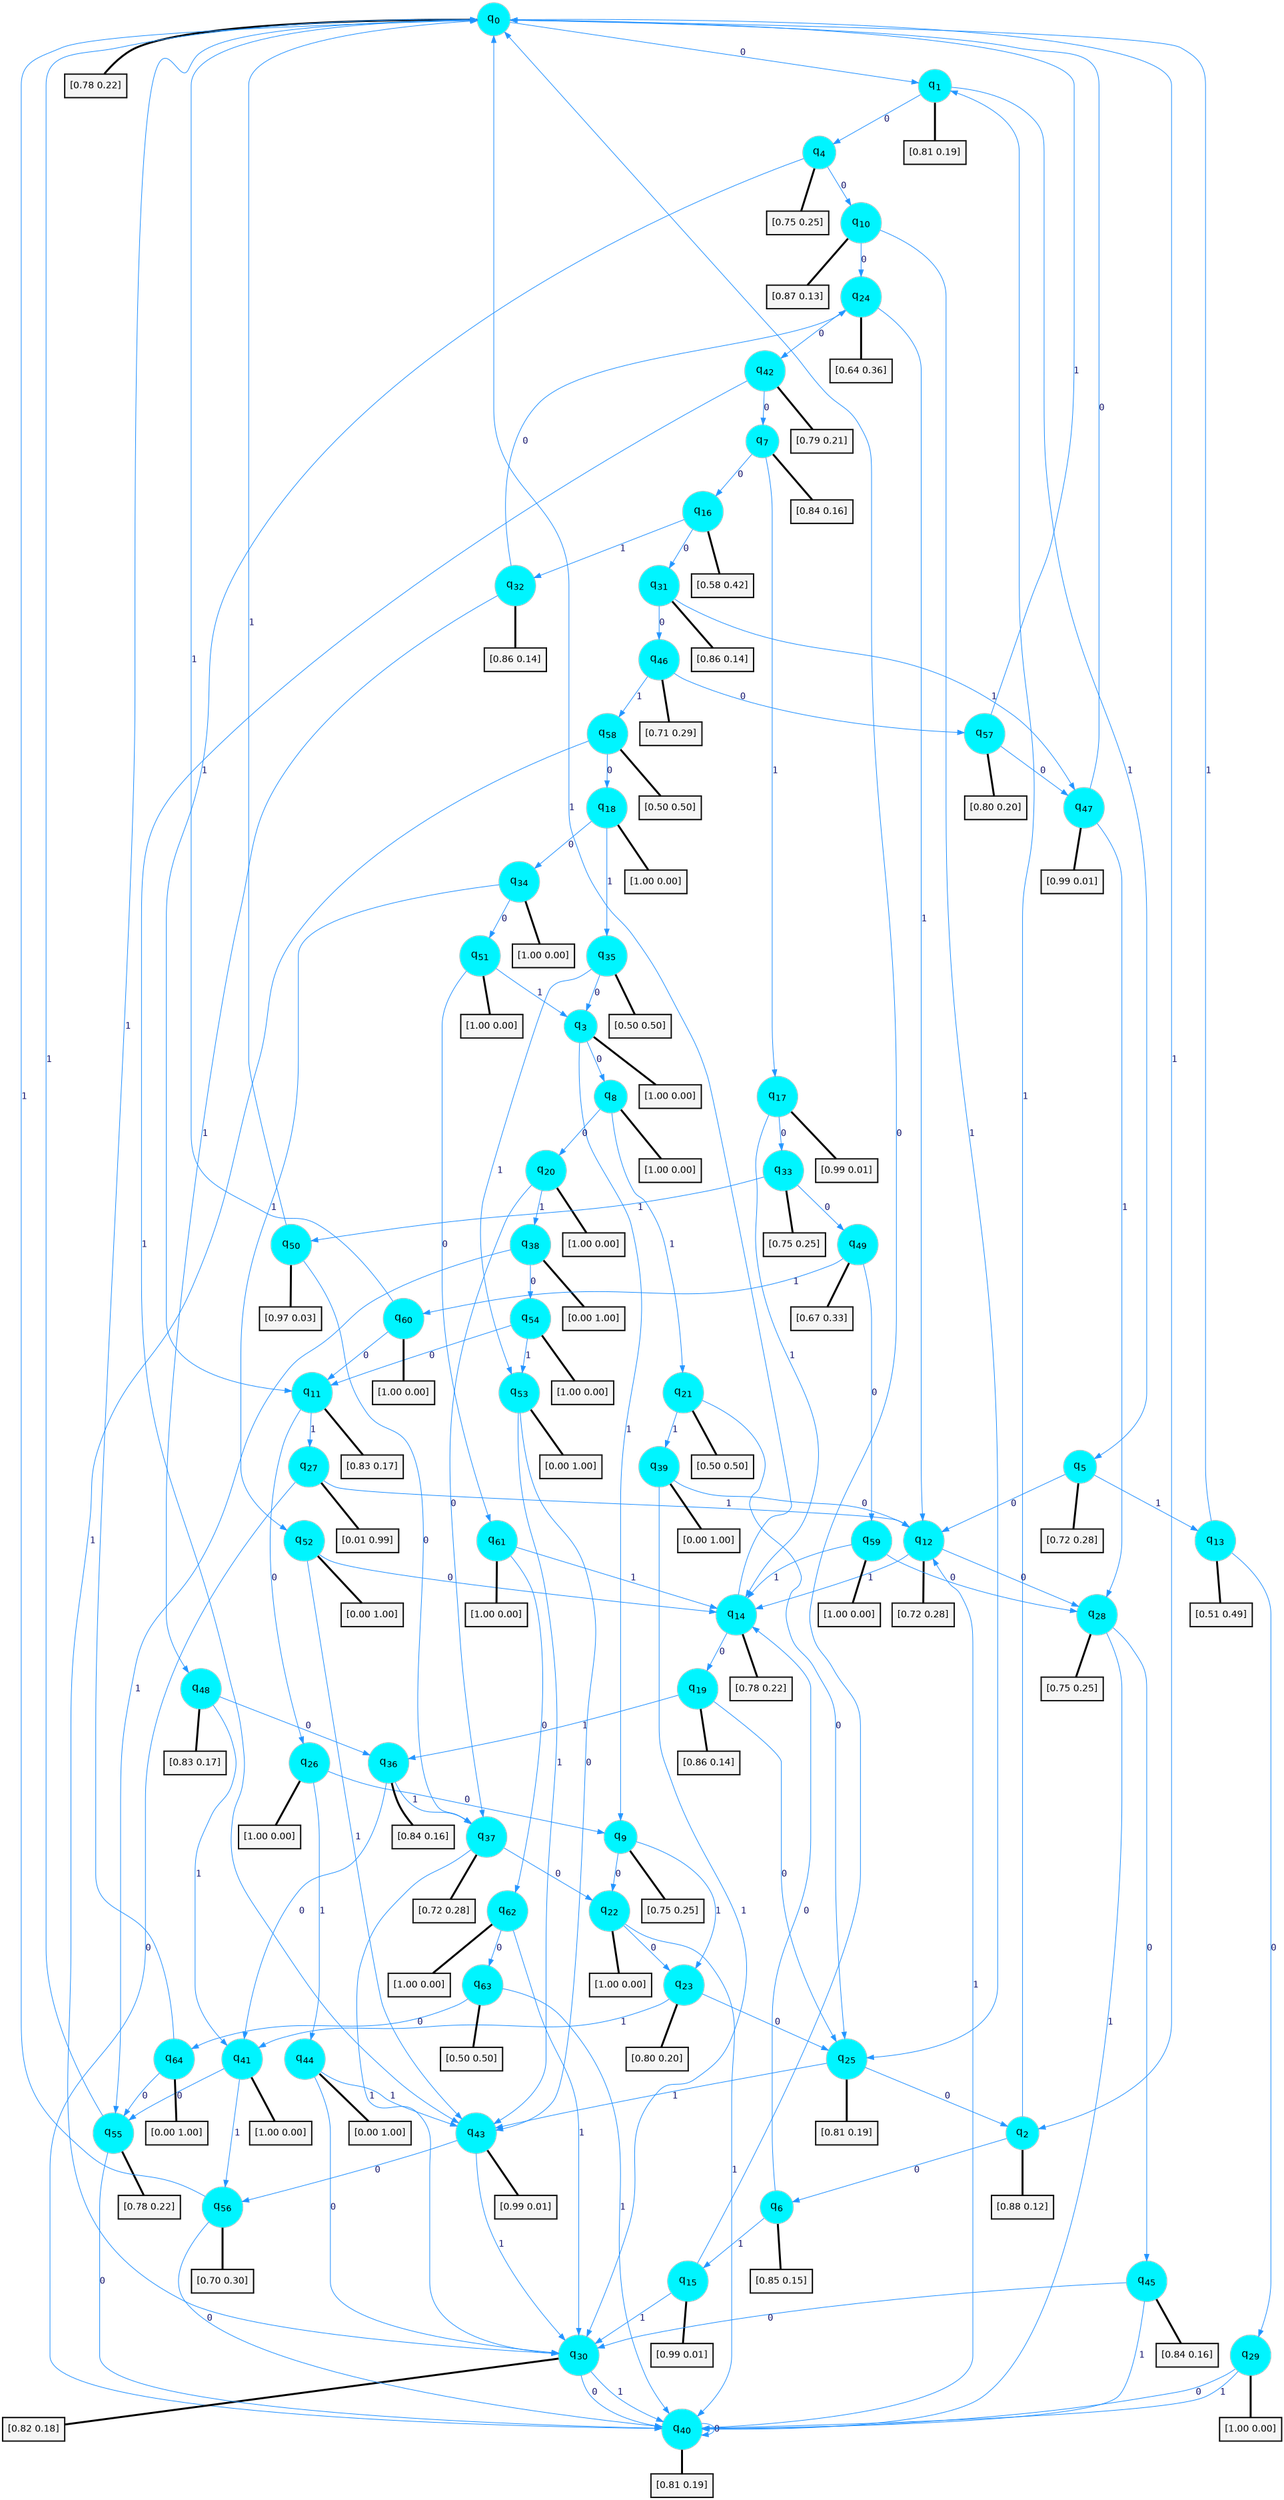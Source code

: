 digraph G {
graph [
bgcolor=transparent, dpi=300, rankdir=TD, size="40,25"];
node [
color=gray, fillcolor=turquoise1, fontcolor=black, fontname=Helvetica, fontsize=16, fontweight=bold, shape=circle, style=filled];
edge [
arrowsize=1, color=dodgerblue1, fontcolor=midnightblue, fontname=courier, fontweight=bold, penwidth=1, style=solid, weight=20];
0[label=<q<SUB>0</SUB>>];
1[label=<q<SUB>1</SUB>>];
2[label=<q<SUB>2</SUB>>];
3[label=<q<SUB>3</SUB>>];
4[label=<q<SUB>4</SUB>>];
5[label=<q<SUB>5</SUB>>];
6[label=<q<SUB>6</SUB>>];
7[label=<q<SUB>7</SUB>>];
8[label=<q<SUB>8</SUB>>];
9[label=<q<SUB>9</SUB>>];
10[label=<q<SUB>10</SUB>>];
11[label=<q<SUB>11</SUB>>];
12[label=<q<SUB>12</SUB>>];
13[label=<q<SUB>13</SUB>>];
14[label=<q<SUB>14</SUB>>];
15[label=<q<SUB>15</SUB>>];
16[label=<q<SUB>16</SUB>>];
17[label=<q<SUB>17</SUB>>];
18[label=<q<SUB>18</SUB>>];
19[label=<q<SUB>19</SUB>>];
20[label=<q<SUB>20</SUB>>];
21[label=<q<SUB>21</SUB>>];
22[label=<q<SUB>22</SUB>>];
23[label=<q<SUB>23</SUB>>];
24[label=<q<SUB>24</SUB>>];
25[label=<q<SUB>25</SUB>>];
26[label=<q<SUB>26</SUB>>];
27[label=<q<SUB>27</SUB>>];
28[label=<q<SUB>28</SUB>>];
29[label=<q<SUB>29</SUB>>];
30[label=<q<SUB>30</SUB>>];
31[label=<q<SUB>31</SUB>>];
32[label=<q<SUB>32</SUB>>];
33[label=<q<SUB>33</SUB>>];
34[label=<q<SUB>34</SUB>>];
35[label=<q<SUB>35</SUB>>];
36[label=<q<SUB>36</SUB>>];
37[label=<q<SUB>37</SUB>>];
38[label=<q<SUB>38</SUB>>];
39[label=<q<SUB>39</SUB>>];
40[label=<q<SUB>40</SUB>>];
41[label=<q<SUB>41</SUB>>];
42[label=<q<SUB>42</SUB>>];
43[label=<q<SUB>43</SUB>>];
44[label=<q<SUB>44</SUB>>];
45[label=<q<SUB>45</SUB>>];
46[label=<q<SUB>46</SUB>>];
47[label=<q<SUB>47</SUB>>];
48[label=<q<SUB>48</SUB>>];
49[label=<q<SUB>49</SUB>>];
50[label=<q<SUB>50</SUB>>];
51[label=<q<SUB>51</SUB>>];
52[label=<q<SUB>52</SUB>>];
53[label=<q<SUB>53</SUB>>];
54[label=<q<SUB>54</SUB>>];
55[label=<q<SUB>55</SUB>>];
56[label=<q<SUB>56</SUB>>];
57[label=<q<SUB>57</SUB>>];
58[label=<q<SUB>58</SUB>>];
59[label=<q<SUB>59</SUB>>];
60[label=<q<SUB>60</SUB>>];
61[label=<q<SUB>61</SUB>>];
62[label=<q<SUB>62</SUB>>];
63[label=<q<SUB>63</SUB>>];
64[label=<q<SUB>64</SUB>>];
65[label="[0.78 0.22]", shape=box,fontcolor=black, fontname=Helvetica, fontsize=14, penwidth=2, fillcolor=whitesmoke,color=black];
66[label="[0.81 0.19]", shape=box,fontcolor=black, fontname=Helvetica, fontsize=14, penwidth=2, fillcolor=whitesmoke,color=black];
67[label="[0.88 0.12]", shape=box,fontcolor=black, fontname=Helvetica, fontsize=14, penwidth=2, fillcolor=whitesmoke,color=black];
68[label="[1.00 0.00]", shape=box,fontcolor=black, fontname=Helvetica, fontsize=14, penwidth=2, fillcolor=whitesmoke,color=black];
69[label="[0.75 0.25]", shape=box,fontcolor=black, fontname=Helvetica, fontsize=14, penwidth=2, fillcolor=whitesmoke,color=black];
70[label="[0.72 0.28]", shape=box,fontcolor=black, fontname=Helvetica, fontsize=14, penwidth=2, fillcolor=whitesmoke,color=black];
71[label="[0.85 0.15]", shape=box,fontcolor=black, fontname=Helvetica, fontsize=14, penwidth=2, fillcolor=whitesmoke,color=black];
72[label="[0.84 0.16]", shape=box,fontcolor=black, fontname=Helvetica, fontsize=14, penwidth=2, fillcolor=whitesmoke,color=black];
73[label="[1.00 0.00]", shape=box,fontcolor=black, fontname=Helvetica, fontsize=14, penwidth=2, fillcolor=whitesmoke,color=black];
74[label="[0.75 0.25]", shape=box,fontcolor=black, fontname=Helvetica, fontsize=14, penwidth=2, fillcolor=whitesmoke,color=black];
75[label="[0.87 0.13]", shape=box,fontcolor=black, fontname=Helvetica, fontsize=14, penwidth=2, fillcolor=whitesmoke,color=black];
76[label="[0.83 0.17]", shape=box,fontcolor=black, fontname=Helvetica, fontsize=14, penwidth=2, fillcolor=whitesmoke,color=black];
77[label="[0.72 0.28]", shape=box,fontcolor=black, fontname=Helvetica, fontsize=14, penwidth=2, fillcolor=whitesmoke,color=black];
78[label="[0.51 0.49]", shape=box,fontcolor=black, fontname=Helvetica, fontsize=14, penwidth=2, fillcolor=whitesmoke,color=black];
79[label="[0.78 0.22]", shape=box,fontcolor=black, fontname=Helvetica, fontsize=14, penwidth=2, fillcolor=whitesmoke,color=black];
80[label="[0.99 0.01]", shape=box,fontcolor=black, fontname=Helvetica, fontsize=14, penwidth=2, fillcolor=whitesmoke,color=black];
81[label="[0.58 0.42]", shape=box,fontcolor=black, fontname=Helvetica, fontsize=14, penwidth=2, fillcolor=whitesmoke,color=black];
82[label="[0.99 0.01]", shape=box,fontcolor=black, fontname=Helvetica, fontsize=14, penwidth=2, fillcolor=whitesmoke,color=black];
83[label="[1.00 0.00]", shape=box,fontcolor=black, fontname=Helvetica, fontsize=14, penwidth=2, fillcolor=whitesmoke,color=black];
84[label="[0.86 0.14]", shape=box,fontcolor=black, fontname=Helvetica, fontsize=14, penwidth=2, fillcolor=whitesmoke,color=black];
85[label="[1.00 0.00]", shape=box,fontcolor=black, fontname=Helvetica, fontsize=14, penwidth=2, fillcolor=whitesmoke,color=black];
86[label="[0.50 0.50]", shape=box,fontcolor=black, fontname=Helvetica, fontsize=14, penwidth=2, fillcolor=whitesmoke,color=black];
87[label="[1.00 0.00]", shape=box,fontcolor=black, fontname=Helvetica, fontsize=14, penwidth=2, fillcolor=whitesmoke,color=black];
88[label="[0.80 0.20]", shape=box,fontcolor=black, fontname=Helvetica, fontsize=14, penwidth=2, fillcolor=whitesmoke,color=black];
89[label="[0.64 0.36]", shape=box,fontcolor=black, fontname=Helvetica, fontsize=14, penwidth=2, fillcolor=whitesmoke,color=black];
90[label="[0.81 0.19]", shape=box,fontcolor=black, fontname=Helvetica, fontsize=14, penwidth=2, fillcolor=whitesmoke,color=black];
91[label="[1.00 0.00]", shape=box,fontcolor=black, fontname=Helvetica, fontsize=14, penwidth=2, fillcolor=whitesmoke,color=black];
92[label="[0.01 0.99]", shape=box,fontcolor=black, fontname=Helvetica, fontsize=14, penwidth=2, fillcolor=whitesmoke,color=black];
93[label="[0.75 0.25]", shape=box,fontcolor=black, fontname=Helvetica, fontsize=14, penwidth=2, fillcolor=whitesmoke,color=black];
94[label="[1.00 0.00]", shape=box,fontcolor=black, fontname=Helvetica, fontsize=14, penwidth=2, fillcolor=whitesmoke,color=black];
95[label="[0.82 0.18]", shape=box,fontcolor=black, fontname=Helvetica, fontsize=14, penwidth=2, fillcolor=whitesmoke,color=black];
96[label="[0.86 0.14]", shape=box,fontcolor=black, fontname=Helvetica, fontsize=14, penwidth=2, fillcolor=whitesmoke,color=black];
97[label="[0.86 0.14]", shape=box,fontcolor=black, fontname=Helvetica, fontsize=14, penwidth=2, fillcolor=whitesmoke,color=black];
98[label="[0.75 0.25]", shape=box,fontcolor=black, fontname=Helvetica, fontsize=14, penwidth=2, fillcolor=whitesmoke,color=black];
99[label="[1.00 0.00]", shape=box,fontcolor=black, fontname=Helvetica, fontsize=14, penwidth=2, fillcolor=whitesmoke,color=black];
100[label="[0.50 0.50]", shape=box,fontcolor=black, fontname=Helvetica, fontsize=14, penwidth=2, fillcolor=whitesmoke,color=black];
101[label="[0.84 0.16]", shape=box,fontcolor=black, fontname=Helvetica, fontsize=14, penwidth=2, fillcolor=whitesmoke,color=black];
102[label="[0.72 0.28]", shape=box,fontcolor=black, fontname=Helvetica, fontsize=14, penwidth=2, fillcolor=whitesmoke,color=black];
103[label="[0.00 1.00]", shape=box,fontcolor=black, fontname=Helvetica, fontsize=14, penwidth=2, fillcolor=whitesmoke,color=black];
104[label="[0.00 1.00]", shape=box,fontcolor=black, fontname=Helvetica, fontsize=14, penwidth=2, fillcolor=whitesmoke,color=black];
105[label="[0.81 0.19]", shape=box,fontcolor=black, fontname=Helvetica, fontsize=14, penwidth=2, fillcolor=whitesmoke,color=black];
106[label="[1.00 0.00]", shape=box,fontcolor=black, fontname=Helvetica, fontsize=14, penwidth=2, fillcolor=whitesmoke,color=black];
107[label="[0.79 0.21]", shape=box,fontcolor=black, fontname=Helvetica, fontsize=14, penwidth=2, fillcolor=whitesmoke,color=black];
108[label="[0.99 0.01]", shape=box,fontcolor=black, fontname=Helvetica, fontsize=14, penwidth=2, fillcolor=whitesmoke,color=black];
109[label="[0.00 1.00]", shape=box,fontcolor=black, fontname=Helvetica, fontsize=14, penwidth=2, fillcolor=whitesmoke,color=black];
110[label="[0.84 0.16]", shape=box,fontcolor=black, fontname=Helvetica, fontsize=14, penwidth=2, fillcolor=whitesmoke,color=black];
111[label="[0.71 0.29]", shape=box,fontcolor=black, fontname=Helvetica, fontsize=14, penwidth=2, fillcolor=whitesmoke,color=black];
112[label="[0.99 0.01]", shape=box,fontcolor=black, fontname=Helvetica, fontsize=14, penwidth=2, fillcolor=whitesmoke,color=black];
113[label="[0.83 0.17]", shape=box,fontcolor=black, fontname=Helvetica, fontsize=14, penwidth=2, fillcolor=whitesmoke,color=black];
114[label="[0.67 0.33]", shape=box,fontcolor=black, fontname=Helvetica, fontsize=14, penwidth=2, fillcolor=whitesmoke,color=black];
115[label="[0.97 0.03]", shape=box,fontcolor=black, fontname=Helvetica, fontsize=14, penwidth=2, fillcolor=whitesmoke,color=black];
116[label="[1.00 0.00]", shape=box,fontcolor=black, fontname=Helvetica, fontsize=14, penwidth=2, fillcolor=whitesmoke,color=black];
117[label="[0.00 1.00]", shape=box,fontcolor=black, fontname=Helvetica, fontsize=14, penwidth=2, fillcolor=whitesmoke,color=black];
118[label="[0.00 1.00]", shape=box,fontcolor=black, fontname=Helvetica, fontsize=14, penwidth=2, fillcolor=whitesmoke,color=black];
119[label="[1.00 0.00]", shape=box,fontcolor=black, fontname=Helvetica, fontsize=14, penwidth=2, fillcolor=whitesmoke,color=black];
120[label="[0.78 0.22]", shape=box,fontcolor=black, fontname=Helvetica, fontsize=14, penwidth=2, fillcolor=whitesmoke,color=black];
121[label="[0.70 0.30]", shape=box,fontcolor=black, fontname=Helvetica, fontsize=14, penwidth=2, fillcolor=whitesmoke,color=black];
122[label="[0.80 0.20]", shape=box,fontcolor=black, fontname=Helvetica, fontsize=14, penwidth=2, fillcolor=whitesmoke,color=black];
123[label="[0.50 0.50]", shape=box,fontcolor=black, fontname=Helvetica, fontsize=14, penwidth=2, fillcolor=whitesmoke,color=black];
124[label="[1.00 0.00]", shape=box,fontcolor=black, fontname=Helvetica, fontsize=14, penwidth=2, fillcolor=whitesmoke,color=black];
125[label="[1.00 0.00]", shape=box,fontcolor=black, fontname=Helvetica, fontsize=14, penwidth=2, fillcolor=whitesmoke,color=black];
126[label="[1.00 0.00]", shape=box,fontcolor=black, fontname=Helvetica, fontsize=14, penwidth=2, fillcolor=whitesmoke,color=black];
127[label="[1.00 0.00]", shape=box,fontcolor=black, fontname=Helvetica, fontsize=14, penwidth=2, fillcolor=whitesmoke,color=black];
128[label="[0.50 0.50]", shape=box,fontcolor=black, fontname=Helvetica, fontsize=14, penwidth=2, fillcolor=whitesmoke,color=black];
129[label="[0.00 1.00]", shape=box,fontcolor=black, fontname=Helvetica, fontsize=14, penwidth=2, fillcolor=whitesmoke,color=black];
0->1 [label=0];
0->2 [label=1];
0->65 [arrowhead=none, penwidth=3,color=black];
1->4 [label=0];
1->5 [label=1];
1->66 [arrowhead=none, penwidth=3,color=black];
2->6 [label=0];
2->1 [label=1];
2->67 [arrowhead=none, penwidth=3,color=black];
3->8 [label=0];
3->9 [label=1];
3->68 [arrowhead=none, penwidth=3,color=black];
4->10 [label=0];
4->11 [label=1];
4->69 [arrowhead=none, penwidth=3,color=black];
5->12 [label=0];
5->13 [label=1];
5->70 [arrowhead=none, penwidth=3,color=black];
6->14 [label=0];
6->15 [label=1];
6->71 [arrowhead=none, penwidth=3,color=black];
7->16 [label=0];
7->17 [label=1];
7->72 [arrowhead=none, penwidth=3,color=black];
8->20 [label=0];
8->21 [label=1];
8->73 [arrowhead=none, penwidth=3,color=black];
9->22 [label=0];
9->23 [label=1];
9->74 [arrowhead=none, penwidth=3,color=black];
10->24 [label=0];
10->25 [label=1];
10->75 [arrowhead=none, penwidth=3,color=black];
11->26 [label=0];
11->27 [label=1];
11->76 [arrowhead=none, penwidth=3,color=black];
12->28 [label=0];
12->14 [label=1];
12->77 [arrowhead=none, penwidth=3,color=black];
13->29 [label=0];
13->0 [label=1];
13->78 [arrowhead=none, penwidth=3,color=black];
14->19 [label=0];
14->0 [label=1];
14->79 [arrowhead=none, penwidth=3,color=black];
15->0 [label=0];
15->30 [label=1];
15->80 [arrowhead=none, penwidth=3,color=black];
16->31 [label=0];
16->32 [label=1];
16->81 [arrowhead=none, penwidth=3,color=black];
17->33 [label=0];
17->14 [label=1];
17->82 [arrowhead=none, penwidth=3,color=black];
18->34 [label=0];
18->35 [label=1];
18->83 [arrowhead=none, penwidth=3,color=black];
19->25 [label=0];
19->36 [label=1];
19->84 [arrowhead=none, penwidth=3,color=black];
20->37 [label=0];
20->38 [label=1];
20->85 [arrowhead=none, penwidth=3,color=black];
21->25 [label=0];
21->39 [label=1];
21->86 [arrowhead=none, penwidth=3,color=black];
22->23 [label=0];
22->40 [label=1];
22->87 [arrowhead=none, penwidth=3,color=black];
23->25 [label=0];
23->41 [label=1];
23->88 [arrowhead=none, penwidth=3,color=black];
24->42 [label=0];
24->12 [label=1];
24->89 [arrowhead=none, penwidth=3,color=black];
25->2 [label=0];
25->43 [label=1];
25->90 [arrowhead=none, penwidth=3,color=black];
26->9 [label=0];
26->44 [label=1];
26->91 [arrowhead=none, penwidth=3,color=black];
27->40 [label=0];
27->12 [label=1];
27->92 [arrowhead=none, penwidth=3,color=black];
28->45 [label=0];
28->40 [label=1];
28->93 [arrowhead=none, penwidth=3,color=black];
29->40 [label=0];
29->40 [label=1];
29->94 [arrowhead=none, penwidth=3,color=black];
30->40 [label=0];
30->40 [label=1];
30->95 [arrowhead=none, penwidth=3,color=black];
31->46 [label=0];
31->47 [label=1];
31->96 [arrowhead=none, penwidth=3,color=black];
32->24 [label=0];
32->48 [label=1];
32->97 [arrowhead=none, penwidth=3,color=black];
33->49 [label=0];
33->50 [label=1];
33->98 [arrowhead=none, penwidth=3,color=black];
34->51 [label=0];
34->52 [label=1];
34->99 [arrowhead=none, penwidth=3,color=black];
35->3 [label=0];
35->53 [label=1];
35->100 [arrowhead=none, penwidth=3,color=black];
36->41 [label=0];
36->37 [label=1];
36->101 [arrowhead=none, penwidth=3,color=black];
37->22 [label=0];
37->30 [label=1];
37->102 [arrowhead=none, penwidth=3,color=black];
38->54 [label=0];
38->55 [label=1];
38->103 [arrowhead=none, penwidth=3,color=black];
39->12 [label=0];
39->30 [label=1];
39->104 [arrowhead=none, penwidth=3,color=black];
40->40 [label=0];
40->12 [label=1];
40->105 [arrowhead=none, penwidth=3,color=black];
41->55 [label=0];
41->56 [label=1];
41->106 [arrowhead=none, penwidth=3,color=black];
42->7 [label=0];
42->43 [label=1];
42->107 [arrowhead=none, penwidth=3,color=black];
43->56 [label=0];
43->30 [label=1];
43->108 [arrowhead=none, penwidth=3,color=black];
44->30 [label=0];
44->43 [label=1];
44->109 [arrowhead=none, penwidth=3,color=black];
45->30 [label=0];
45->40 [label=1];
45->110 [arrowhead=none, penwidth=3,color=black];
46->57 [label=0];
46->58 [label=1];
46->111 [arrowhead=none, penwidth=3,color=black];
47->0 [label=0];
47->28 [label=1];
47->112 [arrowhead=none, penwidth=3,color=black];
48->36 [label=0];
48->41 [label=1];
48->113 [arrowhead=none, penwidth=3,color=black];
49->59 [label=0];
49->60 [label=1];
49->114 [arrowhead=none, penwidth=3,color=black];
50->37 [label=0];
50->0 [label=1];
50->115 [arrowhead=none, penwidth=3,color=black];
51->61 [label=0];
51->3 [label=1];
51->116 [arrowhead=none, penwidth=3,color=black];
52->14 [label=0];
52->43 [label=1];
52->117 [arrowhead=none, penwidth=3,color=black];
53->43 [label=0];
53->43 [label=1];
53->118 [arrowhead=none, penwidth=3,color=black];
54->11 [label=0];
54->53 [label=1];
54->119 [arrowhead=none, penwidth=3,color=black];
55->40 [label=0];
55->0 [label=1];
55->120 [arrowhead=none, penwidth=3,color=black];
56->40 [label=0];
56->0 [label=1];
56->121 [arrowhead=none, penwidth=3,color=black];
57->47 [label=0];
57->0 [label=1];
57->122 [arrowhead=none, penwidth=3,color=black];
58->18 [label=0];
58->30 [label=1];
58->123 [arrowhead=none, penwidth=3,color=black];
59->28 [label=0];
59->14 [label=1];
59->124 [arrowhead=none, penwidth=3,color=black];
60->11 [label=0];
60->0 [label=1];
60->125 [arrowhead=none, penwidth=3,color=black];
61->62 [label=0];
61->14 [label=1];
61->126 [arrowhead=none, penwidth=3,color=black];
62->63 [label=0];
62->30 [label=1];
62->127 [arrowhead=none, penwidth=3,color=black];
63->64 [label=0];
63->40 [label=1];
63->128 [arrowhead=none, penwidth=3,color=black];
64->55 [label=0];
64->0 [label=1];
64->129 [arrowhead=none, penwidth=3,color=black];
}
